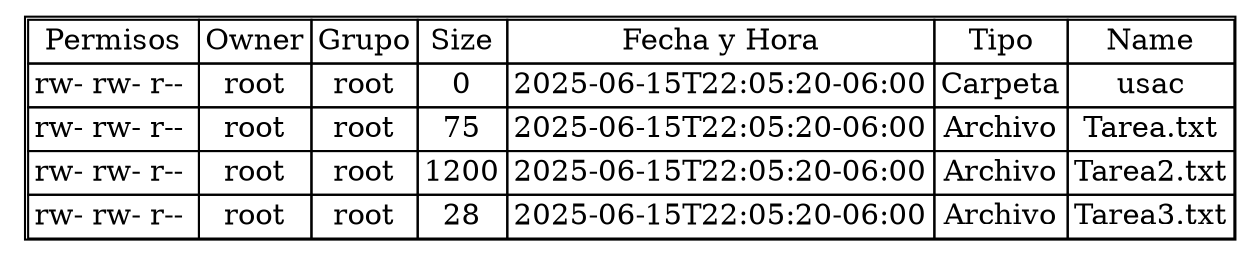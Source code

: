 digraph G {
    node [shape=plaintext];
    tabla1 [label=<
        <table border="1" cellborder="1" cellspacing="0">
            <tr><td>Permisos</td><td>Owner</td><td>Grupo</td><td>Size</td><td>Fecha y Hora</td><td>Tipo</td><td>Name</td></tr>
    <tr><td>rw- rw- r-- </td><td>root</td><td>root</td><td>0</td><td>2025-06-15T22:05:20-06:00</td><td>Carpeta</td><td>usac</td></tr><tr><td>rw- rw- r-- </td><td>root</td><td>root</td><td>75</td><td>2025-06-15T22:05:20-06:00</td><td>Archivo</td><td>Tarea.txt</td></tr><tr><td>rw- rw- r-- </td><td>root</td><td>root</td><td>1200</td><td>2025-06-15T22:05:20-06:00</td><td>Archivo</td><td>Tarea2.txt</td></tr><tr><td>rw- rw- r-- </td><td>root</td><td>root</td><td>28</td><td>2025-06-15T22:05:20-06:00</td><td>Archivo</td><td>Tarea3.txt</td></tr>
	        </table>
    >];
}